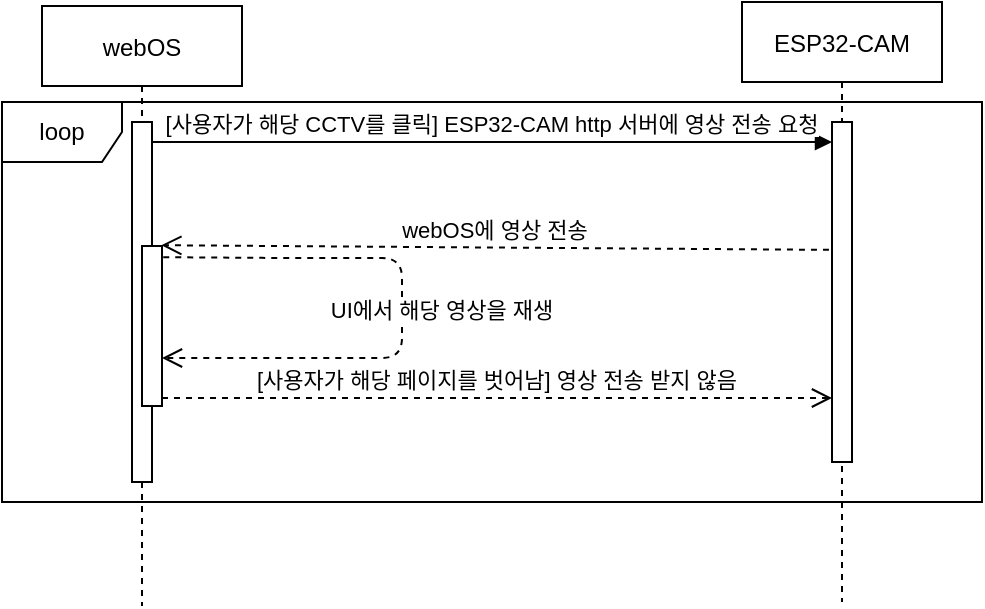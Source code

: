 <mxfile version="20.2.3" type="github">
  <diagram id="kgpKYQtTHZ0yAKxKKP6v" name="Page-1">
    <mxGraphModel dx="1607" dy="368" grid="1" gridSize="10" guides="1" tooltips="1" connect="1" arrows="1" fold="1" page="1" pageScale="1" pageWidth="850" pageHeight="1100" math="0" shadow="0">
      <root>
        <mxCell id="0" />
        <mxCell id="1" parent="0" />
        <mxCell id="3nuBFxr9cyL0pnOWT2aG-1" value="webOS" style="shape=umlLifeline;perimeter=lifelinePerimeter;container=1;collapsible=0;recursiveResize=0;rounded=0;shadow=0;strokeWidth=1;" parent="1" vertex="1">
          <mxGeometry x="-50" y="72" width="100" height="300" as="geometry" />
        </mxCell>
        <mxCell id="3nuBFxr9cyL0pnOWT2aG-2" value="" style="points=[];perimeter=orthogonalPerimeter;rounded=0;shadow=0;strokeWidth=1;" parent="3nuBFxr9cyL0pnOWT2aG-1" vertex="1">
          <mxGeometry x="45" y="58" width="10" height="180" as="geometry" />
        </mxCell>
        <mxCell id="3nuBFxr9cyL0pnOWT2aG-4" value="" style="points=[];perimeter=orthogonalPerimeter;rounded=0;shadow=0;strokeWidth=1;" parent="3nuBFxr9cyL0pnOWT2aG-1" vertex="1">
          <mxGeometry x="50" y="120" width="10" height="80" as="geometry" />
        </mxCell>
        <mxCell id="vjP0uby0UR9BWCZUzlAq-2" value="UI에서 해당 영상을 재생" style="verticalAlign=bottom;endArrow=open;dashed=1;endSize=8;shadow=0;strokeWidth=1;exitX=1.062;exitY=0.12;exitDx=0;exitDy=0;exitPerimeter=0;" edge="1" parent="3nuBFxr9cyL0pnOWT2aG-1" target="3nuBFxr9cyL0pnOWT2aG-4">
          <mxGeometry x="0.069" y="20" relative="1" as="geometry">
            <mxPoint x="61" y="182" as="targetPoint" />
            <mxPoint x="60.62" y="125.6" as="sourcePoint" />
            <Array as="points">
              <mxPoint x="120" y="126" />
              <mxPoint x="180" y="126" />
              <mxPoint x="180" y="176" />
              <mxPoint x="130" y="176" />
            </Array>
            <mxPoint as="offset" />
          </mxGeometry>
        </mxCell>
        <mxCell id="3nuBFxr9cyL0pnOWT2aG-5" value="ESP32-CAM" style="shape=umlLifeline;perimeter=lifelinePerimeter;container=1;collapsible=0;recursiveResize=0;rounded=0;shadow=0;strokeWidth=1;" parent="1" vertex="1">
          <mxGeometry x="300" y="70" width="100" height="300" as="geometry" />
        </mxCell>
        <mxCell id="3nuBFxr9cyL0pnOWT2aG-6" value="" style="points=[];perimeter=orthogonalPerimeter;rounded=0;shadow=0;strokeWidth=1;" parent="3nuBFxr9cyL0pnOWT2aG-5" vertex="1">
          <mxGeometry x="45" y="60" width="10" height="170" as="geometry" />
        </mxCell>
        <mxCell id="3nuBFxr9cyL0pnOWT2aG-8" value="[사용자가 해당 CCTV를 클릭] ESP32-CAM http 서버에 영상 전송 요청" style="verticalAlign=bottom;endArrow=block;shadow=0;strokeWidth=1;" parent="1" source="3nuBFxr9cyL0pnOWT2aG-2" target="3nuBFxr9cyL0pnOWT2aG-6" edge="1">
          <mxGeometry relative="1" as="geometry">
            <mxPoint x="275" y="160" as="sourcePoint" />
            <mxPoint x="330" y="140" as="targetPoint" />
            <Array as="points">
              <mxPoint x="310" y="140" />
            </Array>
          </mxGeometry>
        </mxCell>
        <mxCell id="3nuBFxr9cyL0pnOWT2aG-10" value="[사용자가 해당 페이지를 벗어남] 영상 전송 받지 않음" style="verticalAlign=bottom;endArrow=open;dashed=1;endSize=8;exitX=1;exitY=0.95;shadow=0;strokeWidth=1;" parent="1" source="3nuBFxr9cyL0pnOWT2aG-4" target="3nuBFxr9cyL0pnOWT2aG-6" edge="1">
          <mxGeometry relative="1" as="geometry">
            <mxPoint x="240" y="257" as="targetPoint" />
          </mxGeometry>
        </mxCell>
        <mxCell id="vjP0uby0UR9BWCZUzlAq-1" value="webOS에 영상 전송" style="verticalAlign=bottom;endArrow=open;dashed=1;endSize=8;shadow=0;strokeWidth=1;entryX=0.967;entryY=-0.005;entryDx=0;entryDy=0;entryPerimeter=0;exitX=-0.152;exitY=0.376;exitDx=0;exitDy=0;exitPerimeter=0;" edge="1" parent="1" source="3nuBFxr9cyL0pnOWT2aG-6" target="3nuBFxr9cyL0pnOWT2aG-4">
          <mxGeometry relative="1" as="geometry">
            <mxPoint x="20" y="200" as="targetPoint" />
            <mxPoint x="290" y="190" as="sourcePoint" />
          </mxGeometry>
        </mxCell>
        <mxCell id="vjP0uby0UR9BWCZUzlAq-3" value="loop" style="shape=umlFrame;whiteSpace=wrap;html=1;" vertex="1" parent="1">
          <mxGeometry x="-70" y="120" width="490" height="200" as="geometry" />
        </mxCell>
      </root>
    </mxGraphModel>
  </diagram>
</mxfile>
